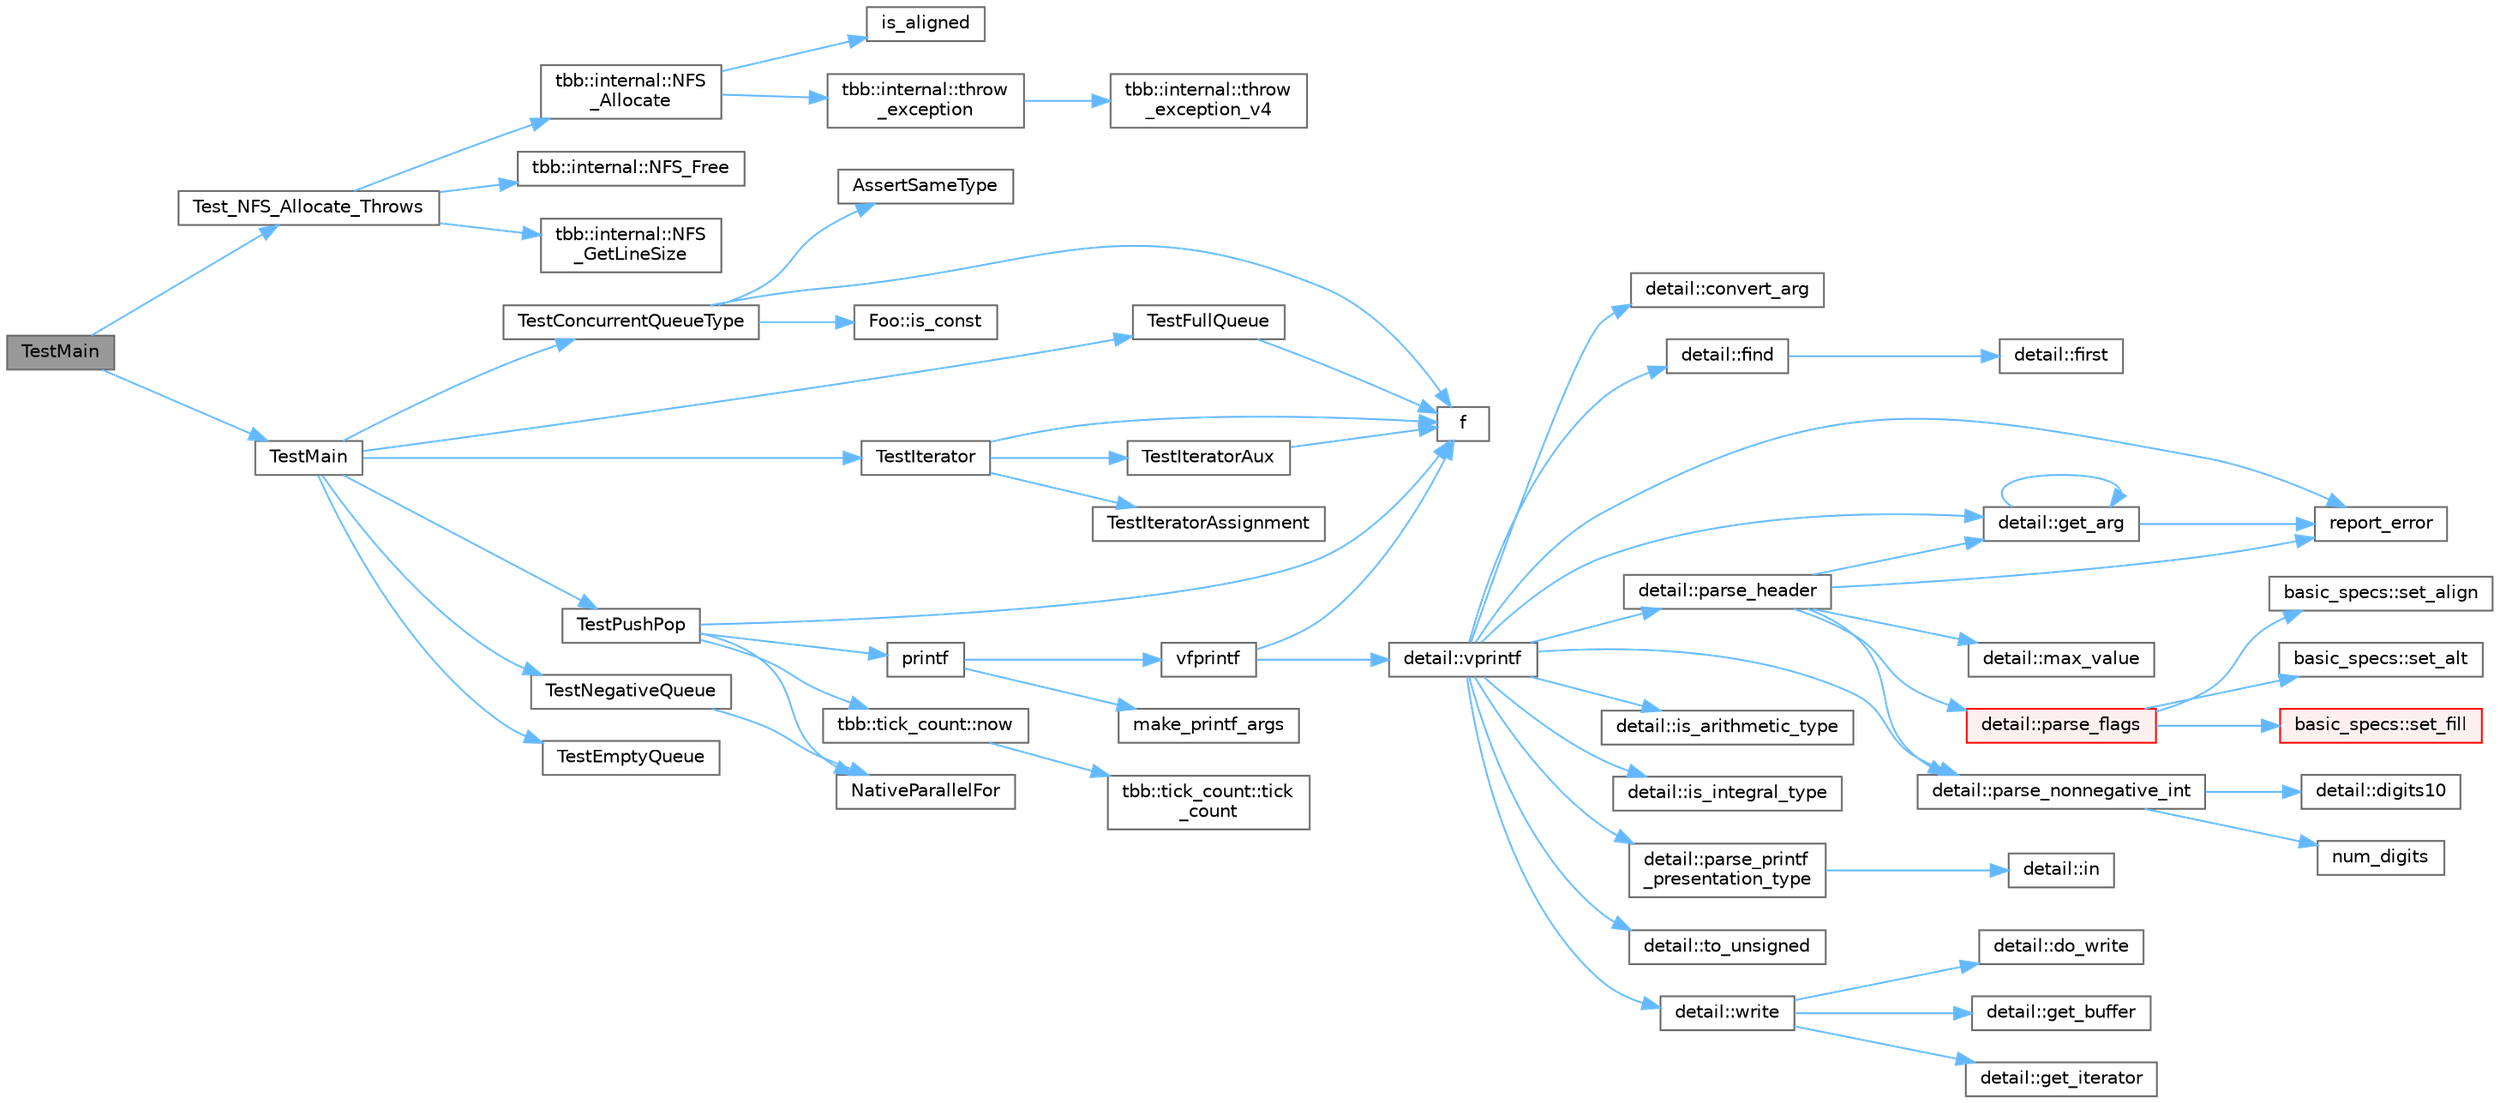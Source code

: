 digraph "TestMain"
{
 // LATEX_PDF_SIZE
  bgcolor="transparent";
  edge [fontname=Helvetica,fontsize=10,labelfontname=Helvetica,labelfontsize=10];
  node [fontname=Helvetica,fontsize=10,shape=box,height=0.2,width=0.4];
  rankdir="LR";
  Node1 [id="Node000001",label="TestMain",height=0.2,width=0.4,color="gray40", fillcolor="grey60", style="filled", fontcolor="black",tooltip="Entry point to a TBB unit test application"];
  Node1 -> Node2 [id="edge61_Node000001_Node000002",color="steelblue1",style="solid",tooltip=" "];
  Node2 [id="Node000002",label="Test_NFS_Allocate_Throws",height=0.2,width=0.4,color="grey40", fillcolor="white", style="filled",URL="$test__cache__aligned__allocator_8cpp.html#a4cb2c3fc7ce84481985cbcb4bc557b93",tooltip=" "];
  Node2 -> Node3 [id="edge62_Node000002_Node000003",color="steelblue1",style="solid",tooltip=" "];
  Node3 [id="Node000003",label="tbb::internal::NFS\l_Allocate",height=0.2,width=0.4,color="grey40", fillcolor="white", style="filled",URL="$namespacetbb_1_1internal.html#a395611542e21705f49de2a06e2c88f59",tooltip=" "];
  Node3 -> Node4 [id="edge63_Node000003_Node000004",color="steelblue1",style="solid",tooltip=" "];
  Node4 [id="Node000004",label="is_aligned",height=0.2,width=0.4,color="grey40", fillcolor="white", style="filled",URL="$harness_8h.html#a2cd6d606b7a354545b2cdecca67efa44",tooltip=" "];
  Node3 -> Node5 [id="edge64_Node000003_Node000005",color="steelblue1",style="solid",tooltip=" "];
  Node5 [id="Node000005",label="tbb::internal::throw\l_exception",height=0.2,width=0.4,color="grey40", fillcolor="white", style="filled",URL="$namespacetbb_1_1internal.html#a61a681f9fd15fdb055f7725d6416ddf4",tooltip="Versionless convenience wrapper for throw_exception_v4()"];
  Node5 -> Node6 [id="edge65_Node000005_Node000006",color="steelblue1",style="solid",tooltip=" "];
  Node6 [id="Node000006",label="tbb::internal::throw\l_exception_v4",height=0.2,width=0.4,color="grey40", fillcolor="white", style="filled",URL="$namespacetbb_1_1internal.html#adccc1f69ee5a85094eb6a5f9fbac89d7",tooltip="Gathers all throw operators in one place."];
  Node2 -> Node7 [id="edge66_Node000002_Node000007",color="steelblue1",style="solid",tooltip=" "];
  Node7 [id="Node000007",label="tbb::internal::NFS_Free",height=0.2,width=0.4,color="grey40", fillcolor="white", style="filled",URL="$namespacetbb_1_1internal.html#abd3fdd42ea716867fc95116354481b4e",tooltip=" "];
  Node2 -> Node8 [id="edge67_Node000002_Node000008",color="steelblue1",style="solid",tooltip=" "];
  Node8 [id="Node000008",label="tbb::internal::NFS\l_GetLineSize",height=0.2,width=0.4,color="grey40", fillcolor="white", style="filled",URL="$namespacetbb_1_1internal.html#a9694b519576433b7ce9af226bfc7c422",tooltip=" "];
  Node1 -> Node9 [id="edge68_Node000001_Node000009",color="steelblue1",style="solid",tooltip=" "];
  Node9 [id="Node000009",label="TestMain",height=0.2,width=0.4,color="grey40", fillcolor="white", style="filled",URL="$test__concurrent__queue__v2_8cpp.html#ac7bfd5b2c3dd5c7fdbd14f64c92d9c5f",tooltip="Entry point to a TBB unit test application"];
  Node9 -> Node10 [id="edge69_Node000009_Node000010",color="steelblue1",style="solid",tooltip=" "];
  Node10 [id="Node000010",label="TestConcurrentQueueType",height=0.2,width=0.4,color="grey40", fillcolor="white", style="filled",URL="$test__concurrent__queue__v2_8cpp.html#aacb2709fef5f4fa4cb1724502a14e22a",tooltip=" "];
  Node10 -> Node11 [id="edge70_Node000010_Node000011",color="steelblue1",style="solid",tooltip=" "];
  Node11 [id="Node000011",label="AssertSameType",height=0.2,width=0.4,color="grey40", fillcolor="white", style="filled",URL="$harness__assert_8h.html#a253091bc56f94376ba75961cd4391f81",tooltip="Compile-time error if x and y have different types"];
  Node10 -> Node12 [id="edge71_Node000010_Node000012",color="steelblue1",style="solid",tooltip=" "];
  Node12 [id="Node000012",label="f",height=0.2,width=0.4,color="grey40", fillcolor="white", style="filled",URL="$cxx11__tensor__map_8cpp.html#a7f507fea02198f6cb81c86640c7b1a4e",tooltip=" "];
  Node10 -> Node13 [id="edge72_Node000010_Node000013",color="steelblue1",style="solid",tooltip=" "];
  Node13 [id="Node000013",label="Foo::is_const",height=0.2,width=0.4,color="grey40", fillcolor="white", style="filled",URL="$struct_foo.html#a2c236bbbc4f98ff079f595200e1cf393",tooltip=" "];
  Node9 -> Node14 [id="edge73_Node000009_Node000014",color="steelblue1",style="solid",tooltip=" "];
  Node14 [id="Node000014",label="TestEmptyQueue",height=0.2,width=0.4,color="grey40", fillcolor="white", style="filled",URL="$test__concurrent__queue__v2_8cpp.html#a31de6c73815d403da2ddc719069e79f2",tooltip=" "];
  Node9 -> Node15 [id="edge74_Node000009_Node000015",color="steelblue1",style="solid",tooltip=" "];
  Node15 [id="Node000015",label="TestFullQueue",height=0.2,width=0.4,color="grey40", fillcolor="white", style="filled",URL="$test__concurrent__queue__v2_8cpp.html#a7dbdee3769c7f2749174915fada9843d",tooltip=" "];
  Node15 -> Node12 [id="edge75_Node000015_Node000012",color="steelblue1",style="solid",tooltip=" "];
  Node9 -> Node16 [id="edge76_Node000009_Node000016",color="steelblue1",style="solid",tooltip=" "];
  Node16 [id="Node000016",label="TestIterator",height=0.2,width=0.4,color="grey40", fillcolor="white", style="filled",URL="$test__concurrent__queue__v2_8cpp.html#ab93320976ef22be1d5badde195ef223f",tooltip="Test the iterators for concurrent_queue"];
  Node16 -> Node12 [id="edge77_Node000016_Node000012",color="steelblue1",style="solid",tooltip=" "];
  Node16 -> Node17 [id="edge78_Node000016_Node000017",color="steelblue1",style="solid",tooltip=" "];
  Node17 [id="Node000017",label="TestIteratorAssignment",height=0.2,width=0.4,color="grey40", fillcolor="white", style="filled",URL="$test__concurrent__queue__v2_8cpp.html#a4cadb938efc98a74444fdc63dc672ad6",tooltip=" "];
  Node16 -> Node18 [id="edge79_Node000016_Node000018",color="steelblue1",style="solid",tooltip=" "];
  Node18 [id="Node000018",label="TestIteratorAux",height=0.2,width=0.4,color="grey40", fillcolor="white", style="filled",URL="$test__concurrent__queue__v2_8cpp.html#a3cb67e0948c630467a1a9001f55e890b",tooltip=" "];
  Node18 -> Node12 [id="edge80_Node000018_Node000012",color="steelblue1",style="solid",tooltip=" "];
  Node9 -> Node19 [id="edge81_Node000009_Node000019",color="steelblue1",style="solid",tooltip=" "];
  Node19 [id="Node000019",label="TestNegativeQueue",height=0.2,width=0.4,color="grey40", fillcolor="white", style="filled",URL="$test__concurrent__queue__v2_8cpp.html#ac772b1f01ae97b72a85a825a404e3910",tooltip="Test a queue with a negative size."];
  Node19 -> Node20 [id="edge82_Node000019_Node000020",color="steelblue1",style="solid",tooltip=" "];
  Node20 [id="Node000020",label="NativeParallelFor",height=0.2,width=0.4,color="grey40", fillcolor="white", style="filled",URL="$harness_8h.html#ad5b2c9cf4e169014b7919debb3c91d45",tooltip="Execute body(i) in parallel for i in the interval [0,n)."];
  Node9 -> Node21 [id="edge83_Node000009_Node000021",color="steelblue1",style="solid",tooltip=" "];
  Node21 [id="Node000021",label="TestPushPop",height=0.2,width=0.4,color="grey40", fillcolor="white", style="filled",URL="$test__concurrent__queue__v2_8cpp.html#a189820bfbbde141ab2b86892725cc459",tooltip=" "];
  Node21 -> Node12 [id="edge84_Node000021_Node000012",color="steelblue1",style="solid",tooltip=" "];
  Node21 -> Node20 [id="edge85_Node000021_Node000020",color="steelblue1",style="solid",tooltip=" "];
  Node21 -> Node22 [id="edge86_Node000021_Node000022",color="steelblue1",style="solid",tooltip=" "];
  Node22 [id="Node000022",label="tbb::tick_count::now",height=0.2,width=0.4,color="grey40", fillcolor="white", style="filled",URL="$classtbb_1_1tick__count.html#a74dcecde7431ff4591d7c46fc1d50d7e",tooltip="Return current time."];
  Node22 -> Node23 [id="edge87_Node000022_Node000023",color="steelblue1",style="solid",tooltip=" "];
  Node23 [id="Node000023",label="tbb::tick_count::tick\l_count",height=0.2,width=0.4,color="grey40", fillcolor="white", style="filled",URL="$classtbb_1_1tick__count.html#a9f1daa0b7a4feb800f802b4be1f1e497",tooltip="Construct an absolute timestamp initialized to zero."];
  Node21 -> Node24 [id="edge88_Node000021_Node000024",color="steelblue1",style="solid",tooltip=" "];
  Node24 [id="Node000024",label="printf",height=0.2,width=0.4,color="grey40", fillcolor="white", style="filled",URL="$printf_8h.html#aee3ed3a831f25f07e7be3919fff2203a",tooltip=" "];
  Node24 -> Node25 [id="edge89_Node000024_Node000025",color="steelblue1",style="solid",tooltip=" "];
  Node25 [id="Node000025",label="make_printf_args",height=0.2,width=0.4,color="grey40", fillcolor="white", style="filled",URL="$printf_8h.html#a27dcc0efcda04388971dbea3c875f122",tooltip=" "];
  Node24 -> Node26 [id="edge90_Node000024_Node000026",color="steelblue1",style="solid",tooltip=" "];
  Node26 [id="Node000026",label="vfprintf",height=0.2,width=0.4,color="grey40", fillcolor="white", style="filled",URL="$printf_8h.html#abb30aad964fc771fb52cf3ad88649df2",tooltip=" "];
  Node26 -> Node12 [id="edge91_Node000026_Node000012",color="steelblue1",style="solid",tooltip=" "];
  Node26 -> Node27 [id="edge92_Node000026_Node000027",color="steelblue1",style="solid",tooltip=" "];
  Node27 [id="Node000027",label="detail::vprintf",height=0.2,width=0.4,color="grey40", fillcolor="white", style="filled",URL="$namespacedetail.html#a1c8c2218e4c822aa8f743fb9c573717f",tooltip=" "];
  Node27 -> Node28 [id="edge93_Node000027_Node000028",color="steelblue1",style="solid",tooltip=" "];
  Node28 [id="Node000028",label="detail::convert_arg",height=0.2,width=0.4,color="grey40", fillcolor="white", style="filled",URL="$namespacedetail.html#a03c11572c9a664266d6925f327dec7f3",tooltip=" "];
  Node27 -> Node29 [id="edge94_Node000027_Node000029",color="steelblue1",style="solid",tooltip=" "];
  Node29 [id="Node000029",label="detail::find",height=0.2,width=0.4,color="grey40", fillcolor="white", style="filled",URL="$namespacedetail.html#a6b71952fab3dc32f3edb2c3e9811d8d9",tooltip=" "];
  Node29 -> Node30 [id="edge95_Node000029_Node000030",color="steelblue1",style="solid",tooltip=" "];
  Node30 [id="Node000030",label="detail::first",height=0.2,width=0.4,color="grey40", fillcolor="white", style="filled",URL="$namespacedetail.html#a02319a3deb124802b88b61f85987df5e",tooltip=" "];
  Node27 -> Node31 [id="edge96_Node000027_Node000031",color="steelblue1",style="solid",tooltip=" "];
  Node31 [id="Node000031",label="detail::get_arg",height=0.2,width=0.4,color="grey40", fillcolor="white", style="filled",URL="$namespacedetail.html#a342ef250e45bd09b2ef666b6fae1c355",tooltip=" "];
  Node31 -> Node31 [id="edge97_Node000031_Node000031",color="steelblue1",style="solid",tooltip=" "];
  Node31 -> Node32 [id="edge98_Node000031_Node000032",color="steelblue1",style="solid",tooltip=" "];
  Node32 [id="Node000032",label="report_error",height=0.2,width=0.4,color="grey40", fillcolor="white", style="filled",URL="$format-inl_8h.html#a5555893692b00b61b3886349332fd01f",tooltip=" "];
  Node27 -> Node33 [id="edge99_Node000027_Node000033",color="steelblue1",style="solid",tooltip=" "];
  Node33 [id="Node000033",label="detail::is_arithmetic_type",height=0.2,width=0.4,color="grey40", fillcolor="white", style="filled",URL="$namespacedetail.html#a802c50a56a3495fdab6020b375ba1389",tooltip=" "];
  Node27 -> Node34 [id="edge100_Node000027_Node000034",color="steelblue1",style="solid",tooltip=" "];
  Node34 [id="Node000034",label="detail::is_integral_type",height=0.2,width=0.4,color="grey40", fillcolor="white", style="filled",URL="$namespacedetail.html#a2a60f8d1bee41b803f43fc42b707b5d1",tooltip=" "];
  Node27 -> Node35 [id="edge101_Node000027_Node000035",color="steelblue1",style="solid",tooltip=" "];
  Node35 [id="Node000035",label="detail::parse_header",height=0.2,width=0.4,color="grey40", fillcolor="white", style="filled",URL="$namespacedetail.html#afc9d93e58b8edb8077f8bc8eee7f4035",tooltip=" "];
  Node35 -> Node31 [id="edge102_Node000035_Node000031",color="steelblue1",style="solid",tooltip=" "];
  Node35 -> Node36 [id="edge103_Node000035_Node000036",color="steelblue1",style="solid",tooltip=" "];
  Node36 [id="Node000036",label="detail::max_value",height=0.2,width=0.4,color="grey40", fillcolor="white", style="filled",URL="$namespacedetail.html#a45c2130c44ebe54179eafcee3cda2bfb",tooltip=" "];
  Node35 -> Node37 [id="edge104_Node000035_Node000037",color="steelblue1",style="solid",tooltip=" "];
  Node37 [id="Node000037",label="detail::parse_flags",height=0.2,width=0.4,color="red", fillcolor="#FFF0F0", style="filled",URL="$namespacedetail.html#a4213daed116a37e1767881da51238261",tooltip=" "];
  Node37 -> Node38 [id="edge105_Node000037_Node000038",color="steelblue1",style="solid",tooltip=" "];
  Node38 [id="Node000038",label="basic_specs::set_align",height=0.2,width=0.4,color="grey40", fillcolor="white", style="filled",URL="$classbasic__specs.html#ad73b6f854341aaabc744bf54e6ea6af6",tooltip=" "];
  Node37 -> Node39 [id="edge106_Node000037_Node000039",color="steelblue1",style="solid",tooltip=" "];
  Node39 [id="Node000039",label="basic_specs::set_alt",height=0.2,width=0.4,color="grey40", fillcolor="white", style="filled",URL="$classbasic__specs.html#a5f10314706a8a3d579f882f30d283b61",tooltip=" "];
  Node37 -> Node40 [id="edge107_Node000037_Node000040",color="steelblue1",style="solid",tooltip=" "];
  Node40 [id="Node000040",label="basic_specs::set_fill",height=0.2,width=0.4,color="red", fillcolor="#FFF0F0", style="filled",URL="$classbasic__specs.html#a1600987fb39fed5dfdac21b218061a9e",tooltip=" "];
  Node35 -> Node44 [id="edge108_Node000035_Node000044",color="steelblue1",style="solid",tooltip=" "];
  Node44 [id="Node000044",label="detail::parse_nonnegative_int",height=0.2,width=0.4,color="grey40", fillcolor="white", style="filled",URL="$namespacedetail.html#a338caba782225e115a9902d4d0835f5f",tooltip=" "];
  Node44 -> Node45 [id="edge109_Node000044_Node000045",color="steelblue1",style="solid",tooltip=" "];
  Node45 [id="Node000045",label="detail::digits10",height=0.2,width=0.4,color="grey40", fillcolor="white", style="filled",URL="$namespacedetail.html#a3a043db05db2d07deb2d98ba2d04b4eb",tooltip=" "];
  Node44 -> Node46 [id="edge110_Node000044_Node000046",color="steelblue1",style="solid",tooltip=" "];
  Node46 [id="Node000046",label="num_digits",height=0.2,width=0.4,color="grey40", fillcolor="white", style="filled",URL="$_sequence_8c.html#aa16e8c03d098498ad9c8839cf2c48044",tooltip=" "];
  Node35 -> Node32 [id="edge111_Node000035_Node000032",color="steelblue1",style="solid",tooltip=" "];
  Node27 -> Node44 [id="edge112_Node000027_Node000044",color="steelblue1",style="solid",tooltip=" "];
  Node27 -> Node47 [id="edge113_Node000027_Node000047",color="steelblue1",style="solid",tooltip=" "];
  Node47 [id="Node000047",label="detail::parse_printf\l_presentation_type",height=0.2,width=0.4,color="grey40", fillcolor="white", style="filled",URL="$namespacedetail.html#aa2cb095169b23e3a66260ad7078f44cc",tooltip=" "];
  Node47 -> Node48 [id="edge114_Node000047_Node000048",color="steelblue1",style="solid",tooltip=" "];
  Node48 [id="Node000048",label="detail::in",height=0.2,width=0.4,color="grey40", fillcolor="white", style="filled",URL="$namespacedetail.html#a52a5e2ed06c229dcf95ea5c46d48d05e",tooltip=" "];
  Node27 -> Node32 [id="edge115_Node000027_Node000032",color="steelblue1",style="solid",tooltip=" "];
  Node27 -> Node49 [id="edge116_Node000027_Node000049",color="steelblue1",style="solid",tooltip=" "];
  Node49 [id="Node000049",label="detail::to_unsigned",height=0.2,width=0.4,color="grey40", fillcolor="white", style="filled",URL="$namespacedetail.html#a4855e668246c731a97484efc329f2aac",tooltip=" "];
  Node27 -> Node50 [id="edge117_Node000027_Node000050",color="steelblue1",style="solid",tooltip=" "];
  Node50 [id="Node000050",label="detail::write",height=0.2,width=0.4,color="grey40", fillcolor="white", style="filled",URL="$namespacedetail.html#a29dacf26eedc9e3575fb57329a5ca0a3",tooltip=" "];
  Node50 -> Node51 [id="edge118_Node000050_Node000051",color="steelblue1",style="solid",tooltip=" "];
  Node51 [id="Node000051",label="detail::do_write",height=0.2,width=0.4,color="grey40", fillcolor="white", style="filled",URL="$namespacedetail.html#a5007cc441bd246a9096070c10d1ea683",tooltip=" "];
  Node50 -> Node52 [id="edge119_Node000050_Node000052",color="steelblue1",style="solid",tooltip=" "];
  Node52 [id="Node000052",label="detail::get_buffer",height=0.2,width=0.4,color="grey40", fillcolor="white", style="filled",URL="$namespacedetail.html#ad803bb19df422bc4c4f92d75c7564437",tooltip=" "];
  Node50 -> Node53 [id="edge120_Node000050_Node000053",color="steelblue1",style="solid",tooltip=" "];
  Node53 [id="Node000053",label="detail::get_iterator",height=0.2,width=0.4,color="grey40", fillcolor="white", style="filled",URL="$namespacedetail.html#a05e3e231207d3f28f83261c2e7ad2fe5",tooltip=" "];
}
